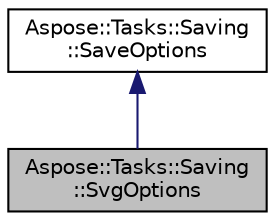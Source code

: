 digraph "Aspose::Tasks::Saving::SvgOptions"
{
 // LATEX_PDF_SIZE
  edge [fontname="Helvetica",fontsize="10",labelfontname="Helvetica",labelfontsize="10"];
  node [fontname="Helvetica",fontsize="10",shape=record];
  Node1 [label="Aspose::Tasks::Saving\l::SvgOptions",height=0.2,width=0.4,color="black", fillcolor="grey75", style="filled", fontcolor="black",tooltip="Allows to specify additional options when rendering project pages to SVG."];
  Node2 -> Node1 [dir="back",color="midnightblue",fontsize="10",style="solid",fontname="Helvetica"];
  Node2 [label="Aspose::Tasks::Saving\l::SaveOptions",height=0.2,width=0.4,color="black", fillcolor="white", style="filled",URL="$class_aspose_1_1_tasks_1_1_saving_1_1_save_options.html",tooltip="This is an abstract base class for classes that allow the user to specify additional options when sav..."];
}
